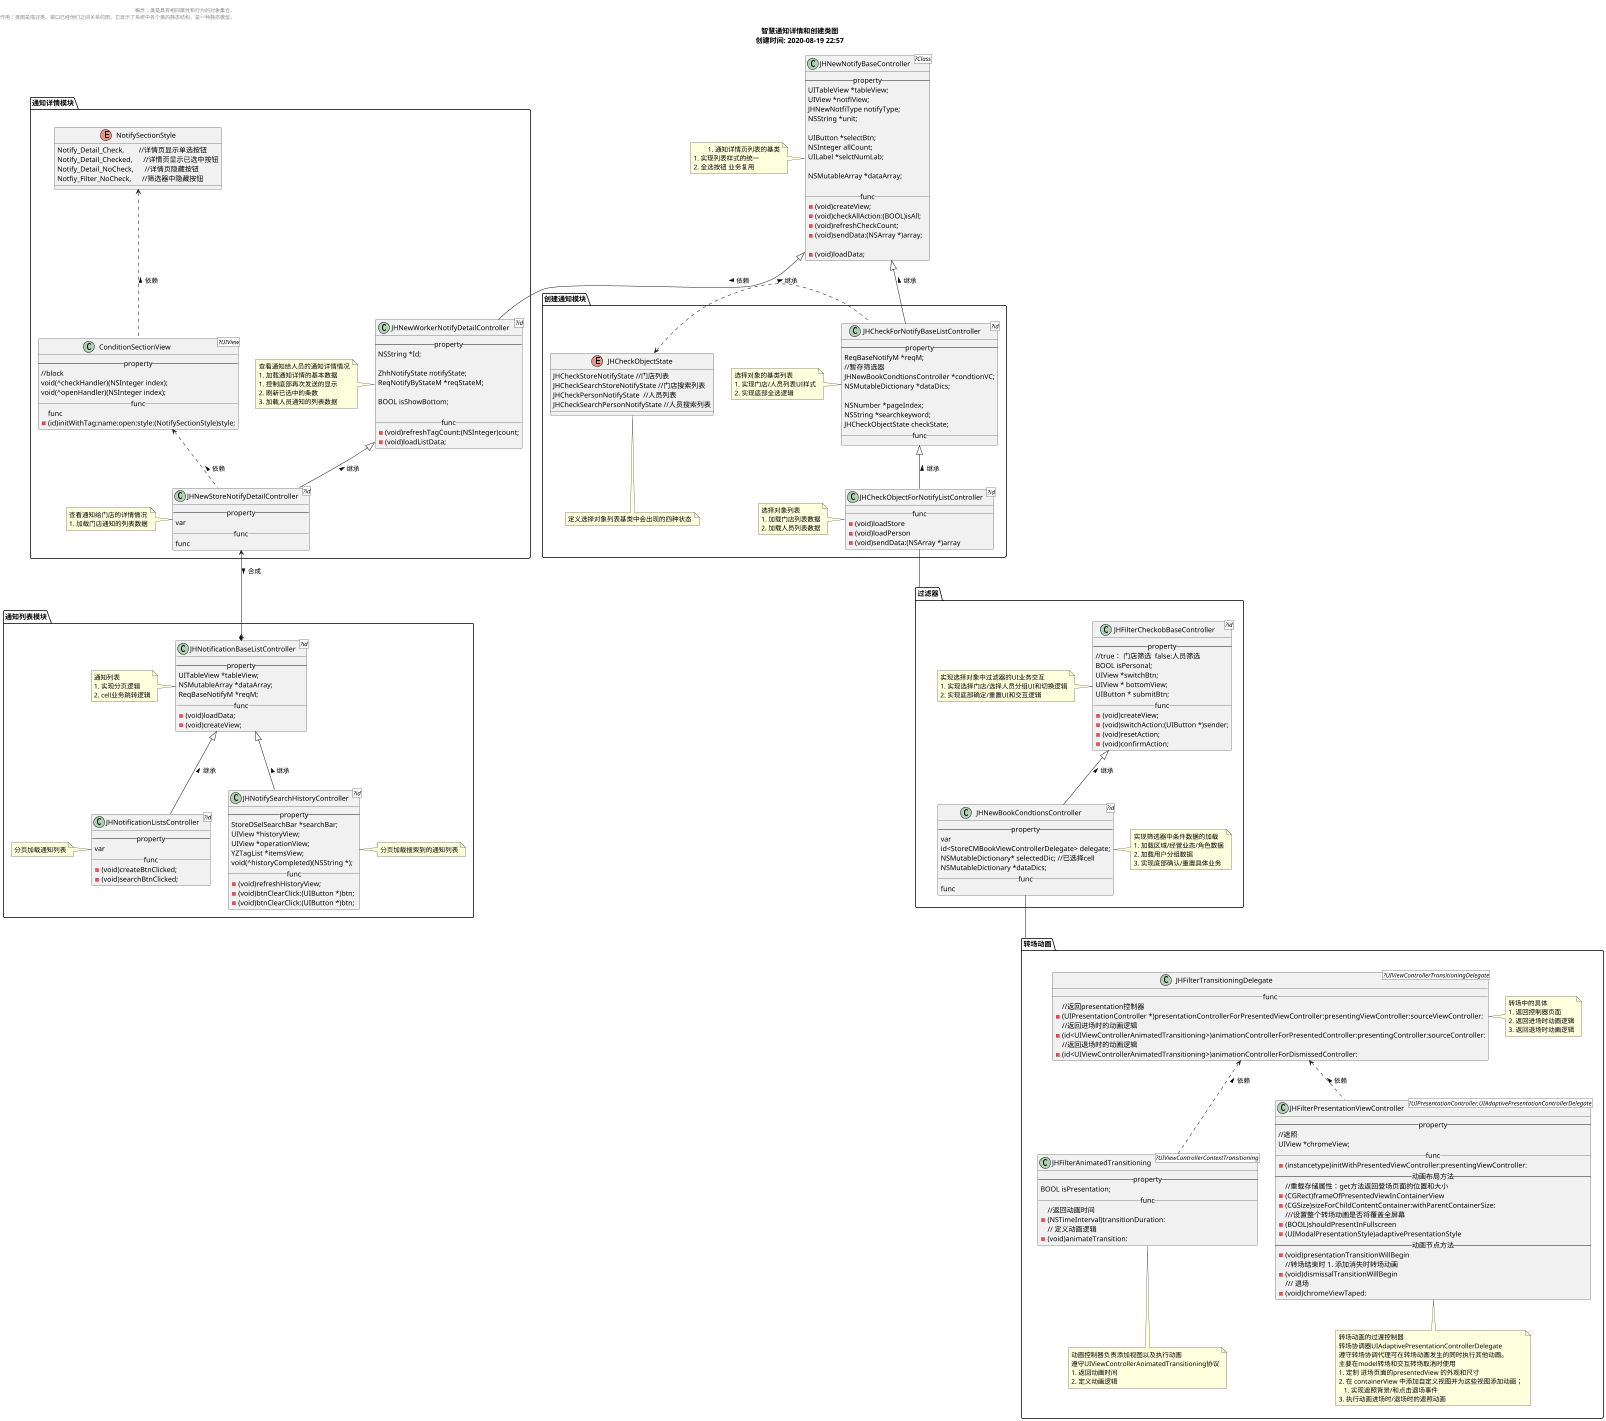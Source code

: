 @startuml
scale 0.5
page 1x1
title
        智慧通知详情和创建类图
        创建时间: 2020-08-19 22:57
        endtitle
        left header

                概念：类是具有相同属性和行为的对象集合。
                作用：类图是描述类、接口已经他们之间关系的图，它显示了系统中各个类的静态结构，是一种静态模型。
        endheader

        'type:package，node，folder，frame，cloud，database
        folder "通知列表模块" as list{
                class "JHNotificationBaseListController" as listbase <?id> {
                        -- property --
                        UITableView *tableView;
                        NSMutableArray *dataArray;
                        ReqBaseNotifyM *reqM;
                        __func__
                        -(void)loadData;
                        -(void)createView;
                }
                class "JHNotificationListsController" as listnotify <?id> {
                        -- property --
                        var
                        __func__
                        -(void)createBtnClicked;
                        -(void)searchBtnClicked;
                }

                class "JHNotifySearchHistoryController" as history <?id> {
                        -- property --
                        StoreDSelSearchBar *searchBar;
                        UIView *historyView;
                        UIView *operationView;
                        YZTagList *itemsView;
                        void(^historyCompleted)(NSString *);
                        __func__
                        -(void)refreshHistoryView;
                        - (void)btnClearClick:(UIButton *)btn;
                        - (void)btnClearClick:(UIButton *)btn;
                }
                note left of listbase
                        通知列表
                        1. 实现分页逻辑
                        2. cell业务跳转逻辑
                end note
                note left of listnotify
                        分页加载通知列表
                end note
                note right of history
                        分页加载搜索到的通知列表
                end note

                listbase <|-- listnotify:继承 <
                listbase <|-- history:继承 <

        }
        class "JHNewNotifyBaseController" as detailbase <?Class> {
                -- property --
                UITableView *tableView;
                UIView *notfiView;
                JHNewNotfiType notifyType;
                NSString *unit;

                UIButton *selectBtn;
                NSInteger allCount;
                UILabel *selctNumLab;

                NSMutableArray *dataArray;

                __func__
                -(void)createView;
                -(void)checkAllAction:(BOOL)isAll;
                -(void)refreshCheckCount;
                -(void)sendData:(NSArray *)array;

                -(void)loadData;
        }
        note left of detailbase
                ### 通知详情页列表的基类
                1. 实现列表样式的统一
                2. 全选按钮 业务复用
        end note

        folder "通知详情模块" as detail{
                class "JHNewWorkerNotifyDetailController" as persondetail <?id> {
                        -- property --
                        NSString *Id;

                        ZhhNotifyState notifyState;
                        ReqNotifyByStateM *reqStateM;

                        BOOL isShowBottom;

                        __func__
                        -(void)refreshTagCount:(NSInteger)count;
                        -(void)loadListData;
                }
                class "JHNewStoreNotifyDetailController" as storedetail <?id> {
                        -- property --
                        var
                        __func__
                        func
                }
                note left of persondetail
                        查看通知给人员的通知详情情况
                        1. 加载通知详情的基本数据
                        1. 控制底部再次发送的显示
                        2. 刷新已选中的条数
                        3. 加载人员通知的列表数据
                end note

                note left of storedetail
                        查看通知给门店的详情情况
                        1. 加载门店通知的列表数据
                end note
                enum "NotifySectionStyle" as sectionstype {
                        Notify_Detail_Check,        //详情页显示单选按钮
                        Notify_Detail_Checked,      //详情页显示已选中按钮
                        Notify_Detail_NoCheck,      //详情页隐藏按钮
                        Notfiy_Filter_NoCheck,      //筛选器中隐藏按钮
                }
                class "ConditionSectionView" as sectionv <?UIView> {
                        -- property --
                        //block
                        void(^checkHandler)(NSInteger index);
                        void(^openHandler)(NSInteger index);
                        __func__
                        func
                        -(id)initWithTag:name:open:style:(NotifySectionStyle)style;
                }

                detailbase <|-- persondetail:继承 <
                persondetail <|-- storedetail:继承 <
                sectionv <.. storedetail:依赖 <
                sectionstype <.. sectionv:依赖 <

        }
        folder "创建通知模块" as createNotify{
                enum "JHCheckObjectState" as checkobstate {
                        JHCheckStoreNotifyState //门店列表
                        JHCheckSearchStoreNotifyState //门店搜索列表
                        JHCheckPersonNotifyState  //人员列表
                        JHCheckSearchPersonNotifyState //人员搜索列表
                }
                class "JHCheckForNotifyBaseListController" as selectbase <?id> {
                        -- property --
                        ReqBaseNotifyM *reqM;
                        //暂存筛选器
                        JHNewBookCondtionsController *condtionVC;
                        NSMutableDictionary *dataDics;

                        NSNumber *pageIndex;
                        NSString *searchkeyword;
                        JHCheckObjectState checkState;
                        __func__
                }
                class "JHCheckObjectForNotifyListController" as selectperson <?id> {
                        __func__
                        -(void)loadStore
                        -(void)loadPerson
                        -(void)sendData:(NSArray *)array
                }
                note bottom of checkobstate
                        定义选择对象列表基类中会出现的四种状态
                end note
                note left of selectbase
                        选择对象的基类列表
                        1. 实现门店/人员列表UI样式
                        2. 实现底部全选逻辑
                end note
                note left of selectperson
                        选择对象列表
                        1. 加载门店列表数据
                        2. 加载人员列表数据
                end note

                detailbase <|-- selectbase:继承 <
                selectbase <|-- selectperson:继承 <
                checkobstate <.right. selectbase:依赖 <

        }
        folder "过滤器" as filter{
                class "JHFilterCheckobBaseController" as filterbase <?id> {
                        -- property --
                        //true： 门店筛选  false:人员筛选
                        BOOL isPersonal;
                        UIView *switchBtn;
                        UIView * bottomView;
                        UIButton * submitBtn;
                        __func__
                        -(void)createView;
                        -(void)switchAction:(UIButton *)sender;
                        -(void)resetAction;
                        -(void)confirmAction;
                }

                class "JHNewBookCondtionsController" as filterVC <?id> {
                        -- property --
                        var
                        id<StoreCMBookViewControllerDelegate> delegate;
                        NSMutableDictionary* selectedDic; //已选择cell
                        NSMutableDictionary *dataDics;
                        __func__
                        func
                }
                note left of filterbase
                        实现选择对象中过滤器的UI业务交互
                        1. 实现选择门店/选择人员分组UI和切换逻辑
                        2. 实现底部确定/重置UI和交互逻辑
                end note
                note right of filterVC
                        实现筛选器中条件数据的加载
                        1. 加载区域/经营业态/角色数据
                        2. 加载用户分组数据
                        3. 实现底部确认/重置具体业务
                end note

                filterbase <|-down- filterVC:继承 <
        }
        folder "转场动画" as animate{
                class "JHFilterAnimatedTransitioning" as transition <?UIViewControllerContextTransitioning> {
                        --property--
                        BOOL isPresentation;
                        __func__
                        //返回动画时间
                        -(NSTimeInterval)transitionDuration:
                        // 定义动画逻辑
                        -(void)animateTransition:
                }
                class "JHFilterTransitioningDelegate" as delegate <?UIViewControllerTransitioningDelegate> {
                        __func__
                        //返回presentation控制器
                        -(UIPresentationController *)presentationControllerForPresentedViewController:presentingViewController:sourceViewController:
                        //返回进场时的动画逻辑
                        -(id<UIViewControllerAnimatedTransitioning>)animationControllerForPresentedController:presentingController:sourceController:
                        //返回退场时的动画逻辑
                        -(id<UIViewControllerAnimatedTransitioning>)animationControllerForDismissedController:
                }
                class "JHFilterPresentationViewController" as presentation <?UIPresentationController,UIAdaptivePresentationControllerDelegate> {
                        -- property --
                        //遮照
                        UIView *chromeView;
                        __func__
                        -(instancetype)initWithPresentedViewController:presentingViewController:
                        --动画布局方法--
                        //重载存储属性：get方法返回登场页面的位置和大小
                        - (CGRect)frameOfPresentedViewInContainerView
                        -(CGSize)sizeForChildContentContainer:withParentContainerSize:
                        ///设置整个转场动画是否将覆盖全屏幕
                        -(BOOL)shouldPresentInFullscreen
                        - (UIModalPresentationStyle)adaptivePresentationStyle
                        -- 动画节点方法 --
                        -(void)presentationTransitionWillBegin
                        //转场结束时 1. 添加消失时转场动画
                        -(void)dismissalTransitionWillBegin
                        /// 退场
                        -(void)chromeViewTaped:
                }
                note bottom of transition
                        动画控制器负责添加视图以及执行动画
                        遵守UIViewControllerAnimatedTransitioning协议
                        1. 返回动画时间
                        2. 定义动画逻辑
                end note
                note right of delegate
                        转场中的具体
                        1. 返回控制器页面
                        2. 返回进场时动画逻辑
                        3. 返回退场时动画逻辑
                end note
                note bottom of presentation
                        转场动画的过渡控制器
                        转场协调器UIAdaptivePresentationControllerDelegate
                        遵守转场协调代理可在转场动画发生的同时执行其他动画。
                        主要在model转场和交互转场取消时使用
                        1. 定制 进场页面的presentedView 的外观和尺寸
                        2. 在 containerView 中添加自定义视图并为这些视图添加动画；
                           1. 实现遮照背景/和点击退场事件
                        3. 执行动画进场时/退场时的遮照动画
                end note

                delegate <.. transition:依赖 <
                delegate <.. presentation:依赖 <
        }

        storedetail <--* listbase:合成 >
        selectperson -- filter
        animate -up- filterVC
        @enduml
